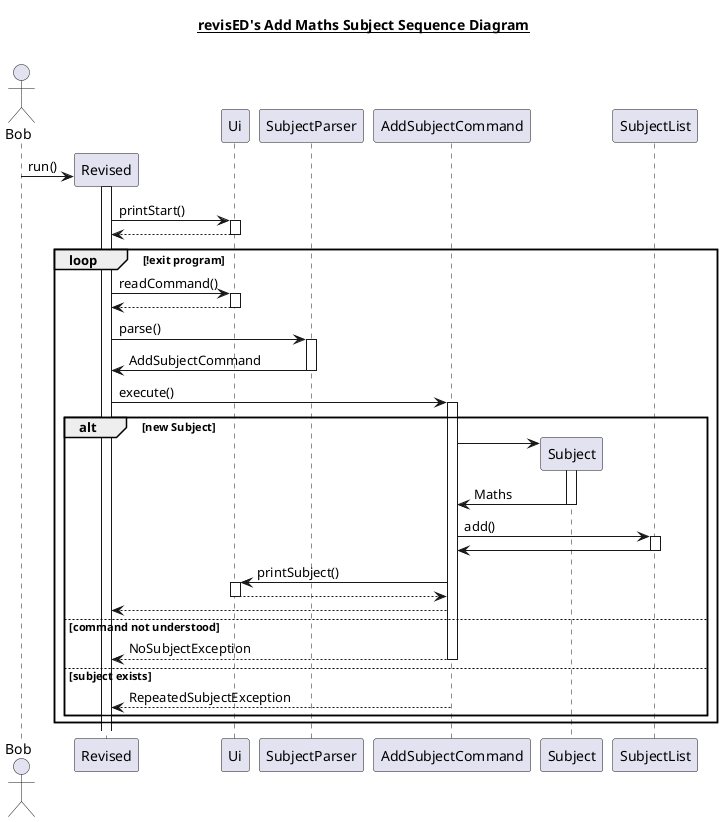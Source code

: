 @startuml
title __revisED's Add Maths Subject Sequence Diagram__\n

actor Bob
Bob -> Revised** : run()
activate Revised

Revised -> Ui : printStart()
activate Ui
Ui --> Revised --
loop !exit program
Revised -> Ui : readCommand()
activate Ui
Ui --> Revised --
Revised -> SubjectParser : parse()
activate SubjectParser
SubjectParser -> Revised-- : AddSubjectCommand
Revised -> AddSubjectCommand : execute()
activate AddSubjectCommand
alt new Subject
AddSubjectCommand -> Subject **
activate Subject
Subject -> AddSubjectCommand-- : Maths
AddSubjectCommand -> SubjectList++ : add()
SubjectList -> AddSubjectCommand--
AddSubjectCommand -> Ui ++: printSubject()
Ui --> AddSubjectCommand --
AddSubjectCommand --> Revised
else command not understood
AddSubjectCommand --> Revised -- : NoSubjectException

else subject exists
AddSubjectCommand --> Revised -- : RepeatedSubjectException
end
end
@enduml